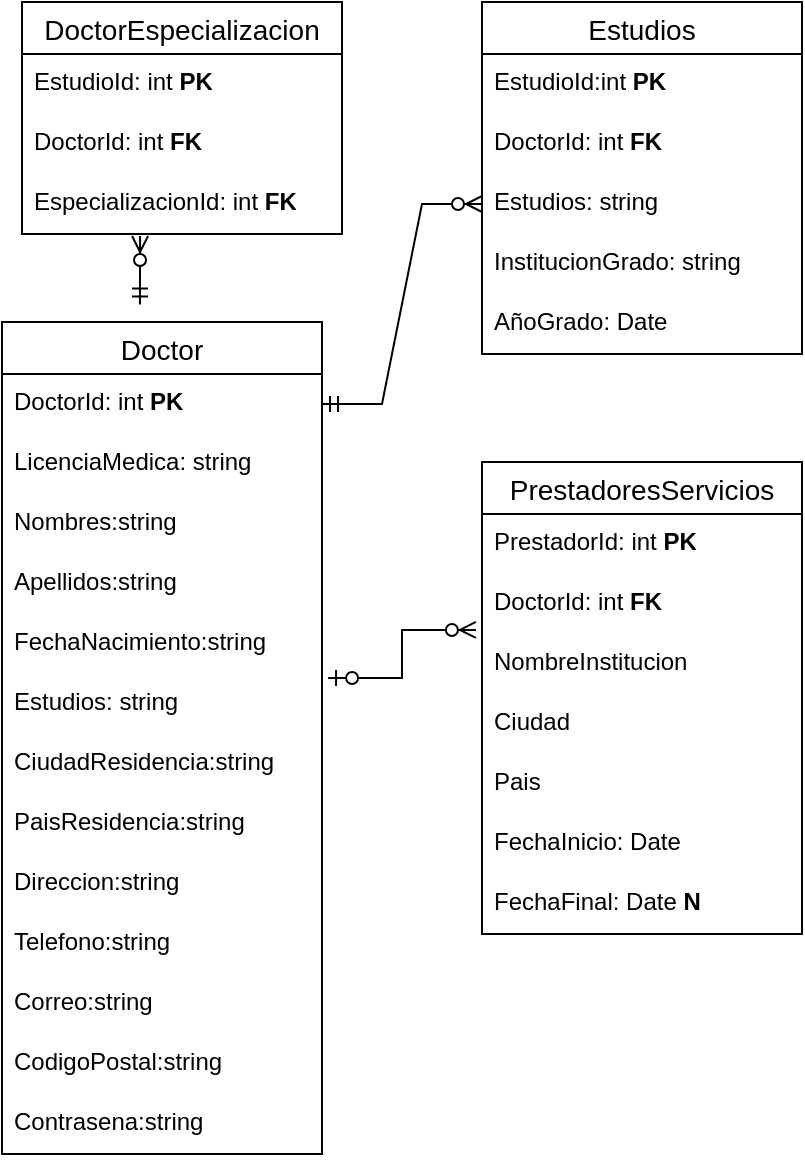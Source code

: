 <mxfile version="21.2.1" type="github">
  <diagram name="Página-1" id="pSOZWiFcLK-jRT-I9Wxa">
    <mxGraphModel dx="436" dy="476" grid="1" gridSize="10" guides="1" tooltips="1" connect="1" arrows="1" fold="1" page="1" pageScale="1" pageWidth="827" pageHeight="1169" math="0" shadow="0">
      <root>
        <mxCell id="0" />
        <mxCell id="1" parent="0" />
        <mxCell id="Kc0MogDfmRI-tjZ8E_rs-9" value="Doctor" style="swimlane;fontStyle=0;childLayout=stackLayout;horizontal=1;startSize=26;horizontalStack=0;resizeParent=1;resizeParentMax=0;resizeLast=0;collapsible=1;marginBottom=0;align=center;fontSize=14;" parent="1" vertex="1">
          <mxGeometry x="40" y="200" width="160" height="416" as="geometry" />
        </mxCell>
        <mxCell id="Kc0MogDfmRI-tjZ8E_rs-10" value="DoctorId: int &lt;b&gt;PK&lt;/b&gt;" style="text;strokeColor=none;fillColor=none;spacingLeft=4;spacingRight=4;overflow=hidden;rotatable=0;points=[[0,0.5],[1,0.5]];portConstraint=eastwest;fontSize=12;whiteSpace=wrap;html=1;" parent="Kc0MogDfmRI-tjZ8E_rs-9" vertex="1">
          <mxGeometry y="26" width="160" height="30" as="geometry" />
        </mxCell>
        <mxCell id="Kc0MogDfmRI-tjZ8E_rs-11" value="LicenciaMedica: string" style="text;strokeColor=none;fillColor=none;spacingLeft=4;spacingRight=4;overflow=hidden;rotatable=0;points=[[0,0.5],[1,0.5]];portConstraint=eastwest;fontSize=12;whiteSpace=wrap;html=1;" parent="Kc0MogDfmRI-tjZ8E_rs-9" vertex="1">
          <mxGeometry y="56" width="160" height="30" as="geometry" />
        </mxCell>
        <mxCell id="teaXa8f3EPX4uL2JQlXM-2" value="Nombres:string" style="text;strokeColor=none;fillColor=none;spacingLeft=4;spacingRight=4;overflow=hidden;rotatable=0;points=[[0,0.5],[1,0.5]];portConstraint=eastwest;fontSize=12;whiteSpace=wrap;html=1;" vertex="1" parent="Kc0MogDfmRI-tjZ8E_rs-9">
          <mxGeometry y="86" width="160" height="30" as="geometry" />
        </mxCell>
        <mxCell id="teaXa8f3EPX4uL2JQlXM-3" value="Apellidos:string" style="text;strokeColor=none;fillColor=none;spacingLeft=4;spacingRight=4;overflow=hidden;rotatable=0;points=[[0,0.5],[1,0.5]];portConstraint=eastwest;fontSize=12;whiteSpace=wrap;html=1;" vertex="1" parent="Kc0MogDfmRI-tjZ8E_rs-9">
          <mxGeometry y="116" width="160" height="30" as="geometry" />
        </mxCell>
        <mxCell id="teaXa8f3EPX4uL2JQlXM-11" value="FechaNacimiento:string" style="text;strokeColor=none;fillColor=none;spacingLeft=4;spacingRight=4;overflow=hidden;rotatable=0;points=[[0,0.5],[1,0.5]];portConstraint=eastwest;fontSize=12;whiteSpace=wrap;html=1;" vertex="1" parent="Kc0MogDfmRI-tjZ8E_rs-9">
          <mxGeometry y="146" width="160" height="30" as="geometry" />
        </mxCell>
        <mxCell id="Kc0MogDfmRI-tjZ8E_rs-12" value="Estudios: string" style="text;strokeColor=none;fillColor=none;spacingLeft=4;spacingRight=4;overflow=hidden;rotatable=0;points=[[0,0.5],[1,0.5]];portConstraint=eastwest;fontSize=12;whiteSpace=wrap;html=1;" parent="Kc0MogDfmRI-tjZ8E_rs-9" vertex="1">
          <mxGeometry y="176" width="160" height="30" as="geometry" />
        </mxCell>
        <mxCell id="teaXa8f3EPX4uL2JQlXM-4" value="CiudadResidencia:string" style="text;strokeColor=none;fillColor=none;spacingLeft=4;spacingRight=4;overflow=hidden;rotatable=0;points=[[0,0.5],[1,0.5]];portConstraint=eastwest;fontSize=12;whiteSpace=wrap;html=1;" vertex="1" parent="Kc0MogDfmRI-tjZ8E_rs-9">
          <mxGeometry y="206" width="160" height="30" as="geometry" />
        </mxCell>
        <mxCell id="teaXa8f3EPX4uL2JQlXM-5" value="PaisResidencia:string" style="text;strokeColor=none;fillColor=none;spacingLeft=4;spacingRight=4;overflow=hidden;rotatable=0;points=[[0,0.5],[1,0.5]];portConstraint=eastwest;fontSize=12;whiteSpace=wrap;html=1;" vertex="1" parent="Kc0MogDfmRI-tjZ8E_rs-9">
          <mxGeometry y="236" width="160" height="30" as="geometry" />
        </mxCell>
        <mxCell id="teaXa8f3EPX4uL2JQlXM-6" value="Direccion:string" style="text;strokeColor=none;fillColor=none;spacingLeft=4;spacingRight=4;overflow=hidden;rotatable=0;points=[[0,0.5],[1,0.5]];portConstraint=eastwest;fontSize=12;whiteSpace=wrap;html=1;" vertex="1" parent="Kc0MogDfmRI-tjZ8E_rs-9">
          <mxGeometry y="266" width="160" height="30" as="geometry" />
        </mxCell>
        <mxCell id="teaXa8f3EPX4uL2JQlXM-7" value="Telefono:string" style="text;strokeColor=none;fillColor=none;spacingLeft=4;spacingRight=4;overflow=hidden;rotatable=0;points=[[0,0.5],[1,0.5]];portConstraint=eastwest;fontSize=12;whiteSpace=wrap;html=1;" vertex="1" parent="Kc0MogDfmRI-tjZ8E_rs-9">
          <mxGeometry y="296" width="160" height="30" as="geometry" />
        </mxCell>
        <mxCell id="teaXa8f3EPX4uL2JQlXM-8" value="Correo:string" style="text;strokeColor=none;fillColor=none;spacingLeft=4;spacingRight=4;overflow=hidden;rotatable=0;points=[[0,0.5],[1,0.5]];portConstraint=eastwest;fontSize=12;whiteSpace=wrap;html=1;" vertex="1" parent="Kc0MogDfmRI-tjZ8E_rs-9">
          <mxGeometry y="326" width="160" height="30" as="geometry" />
        </mxCell>
        <mxCell id="teaXa8f3EPX4uL2JQlXM-9" value="CodigoPostal:string" style="text;strokeColor=none;fillColor=none;spacingLeft=4;spacingRight=4;overflow=hidden;rotatable=0;points=[[0,0.5],[1,0.5]];portConstraint=eastwest;fontSize=12;whiteSpace=wrap;html=1;" vertex="1" parent="Kc0MogDfmRI-tjZ8E_rs-9">
          <mxGeometry y="356" width="160" height="30" as="geometry" />
        </mxCell>
        <mxCell id="teaXa8f3EPX4uL2JQlXM-10" value="Contrasena:string" style="text;strokeColor=none;fillColor=none;spacingLeft=4;spacingRight=4;overflow=hidden;rotatable=0;points=[[0,0.5],[1,0.5]];portConstraint=eastwest;fontSize=12;whiteSpace=wrap;html=1;" vertex="1" parent="Kc0MogDfmRI-tjZ8E_rs-9">
          <mxGeometry y="386" width="160" height="30" as="geometry" />
        </mxCell>
        <mxCell id="Kc0MogDfmRI-tjZ8E_rs-29" value="DoctorEspecializacion" style="swimlane;fontStyle=0;childLayout=stackLayout;horizontal=1;startSize=26;horizontalStack=0;resizeParent=1;resizeParentMax=0;resizeLast=0;collapsible=1;marginBottom=0;align=center;fontSize=14;" parent="1" vertex="1">
          <mxGeometry x="50" y="40" width="160" height="116" as="geometry" />
        </mxCell>
        <mxCell id="Kc0MogDfmRI-tjZ8E_rs-30" value="EstudioId: int &lt;b&gt;PK&lt;/b&gt;" style="text;strokeColor=none;fillColor=none;spacingLeft=4;spacingRight=4;overflow=hidden;rotatable=0;points=[[0,0.5],[1,0.5]];portConstraint=eastwest;fontSize=12;whiteSpace=wrap;html=1;" parent="Kc0MogDfmRI-tjZ8E_rs-29" vertex="1">
          <mxGeometry y="26" width="160" height="30" as="geometry" />
        </mxCell>
        <mxCell id="Kc0MogDfmRI-tjZ8E_rs-31" value="DoctorId: int &lt;b&gt;FK&lt;/b&gt;" style="text;strokeColor=none;fillColor=none;spacingLeft=4;spacingRight=4;overflow=hidden;rotatable=0;points=[[0,0.5],[1,0.5]];portConstraint=eastwest;fontSize=12;whiteSpace=wrap;html=1;" parent="Kc0MogDfmRI-tjZ8E_rs-29" vertex="1">
          <mxGeometry y="56" width="160" height="30" as="geometry" />
        </mxCell>
        <mxCell id="Kc0MogDfmRI-tjZ8E_rs-32" value="EspecializacionId: int &lt;b&gt;FK&lt;/b&gt;" style="text;strokeColor=none;fillColor=none;spacingLeft=4;spacingRight=4;overflow=hidden;rotatable=0;points=[[0,0.5],[1,0.5]];portConstraint=eastwest;fontSize=12;whiteSpace=wrap;html=1;" parent="Kc0MogDfmRI-tjZ8E_rs-29" vertex="1">
          <mxGeometry y="86" width="160" height="30" as="geometry" />
        </mxCell>
        <mxCell id="Kc0MogDfmRI-tjZ8E_rs-33" value="Estudios" style="swimlane;fontStyle=0;childLayout=stackLayout;horizontal=1;startSize=26;horizontalStack=0;resizeParent=1;resizeParentMax=0;resizeLast=0;collapsible=1;marginBottom=0;align=center;fontSize=14;" parent="1" vertex="1">
          <mxGeometry x="280" y="40" width="160" height="176" as="geometry" />
        </mxCell>
        <mxCell id="Kc0MogDfmRI-tjZ8E_rs-34" value="EstudioId:int &lt;b&gt;PK&lt;/b&gt;" style="text;strokeColor=none;fillColor=none;spacingLeft=4;spacingRight=4;overflow=hidden;rotatable=0;points=[[0,0.5],[1,0.5]];portConstraint=eastwest;fontSize=12;whiteSpace=wrap;html=1;" parent="Kc0MogDfmRI-tjZ8E_rs-33" vertex="1">
          <mxGeometry y="26" width="160" height="30" as="geometry" />
        </mxCell>
        <mxCell id="Kc0MogDfmRI-tjZ8E_rs-35" value="DoctorId: int &lt;b&gt;FK&lt;/b&gt;" style="text;strokeColor=none;fillColor=none;spacingLeft=4;spacingRight=4;overflow=hidden;rotatable=0;points=[[0,0.5],[1,0.5]];portConstraint=eastwest;fontSize=12;whiteSpace=wrap;html=1;" parent="Kc0MogDfmRI-tjZ8E_rs-33" vertex="1">
          <mxGeometry y="56" width="160" height="30" as="geometry" />
        </mxCell>
        <mxCell id="Kc0MogDfmRI-tjZ8E_rs-36" value="Estudios: string" style="text;strokeColor=none;fillColor=none;spacingLeft=4;spacingRight=4;overflow=hidden;rotatable=0;points=[[0,0.5],[1,0.5]];portConstraint=eastwest;fontSize=12;whiteSpace=wrap;html=1;" parent="Kc0MogDfmRI-tjZ8E_rs-33" vertex="1">
          <mxGeometry y="86" width="160" height="30" as="geometry" />
        </mxCell>
        <mxCell id="vZkZtLI4cQMyui6_1O6a-7" value="InstitucionGrado: string" style="text;strokeColor=none;fillColor=none;spacingLeft=4;spacingRight=4;overflow=hidden;rotatable=0;points=[[0,0.5],[1,0.5]];portConstraint=eastwest;fontSize=12;whiteSpace=wrap;html=1;" parent="Kc0MogDfmRI-tjZ8E_rs-33" vertex="1">
          <mxGeometry y="116" width="160" height="30" as="geometry" />
        </mxCell>
        <mxCell id="vZkZtLI4cQMyui6_1O6a-8" value="AñoGrado: Date" style="text;strokeColor=none;fillColor=none;spacingLeft=4;spacingRight=4;overflow=hidden;rotatable=0;points=[[0,0.5],[1,0.5]];portConstraint=eastwest;fontSize=12;whiteSpace=wrap;html=1;" parent="Kc0MogDfmRI-tjZ8E_rs-33" vertex="1">
          <mxGeometry y="146" width="160" height="30" as="geometry" />
        </mxCell>
        <mxCell id="vZkZtLI4cQMyui6_1O6a-6" value="" style="fontSize=12;html=1;endArrow=ERzeroToMany;startArrow=ERmandOne;rounded=0;entryX=0.369;entryY=1.033;entryDx=0;entryDy=0;entryPerimeter=0;exitX=0.431;exitY=-0.021;exitDx=0;exitDy=0;exitPerimeter=0;" parent="1" target="Kc0MogDfmRI-tjZ8E_rs-32" edge="1" source="Kc0MogDfmRI-tjZ8E_rs-9">
          <mxGeometry width="100" height="100" relative="1" as="geometry">
            <mxPoint x="409" y="200" as="sourcePoint" />
            <mxPoint x="510" y="140" as="targetPoint" />
          </mxGeometry>
        </mxCell>
        <mxCell id="vZkZtLI4cQMyui6_1O6a-9" value="" style="edgeStyle=entityRelationEdgeStyle;fontSize=12;html=1;endArrow=ERzeroToMany;startArrow=ERmandOne;rounded=0;exitX=1;exitY=0.5;exitDx=0;exitDy=0;entryX=0;entryY=0.5;entryDx=0;entryDy=0;" parent="1" source="Kc0MogDfmRI-tjZ8E_rs-10" target="Kc0MogDfmRI-tjZ8E_rs-36" edge="1">
          <mxGeometry width="100" height="100" relative="1" as="geometry">
            <mxPoint x="510" y="240" as="sourcePoint" />
            <mxPoint x="610" y="140" as="targetPoint" />
          </mxGeometry>
        </mxCell>
        <mxCell id="vZkZtLI4cQMyui6_1O6a-10" value="PrestadoresServicios" style="swimlane;fontStyle=0;childLayout=stackLayout;horizontal=1;startSize=26;horizontalStack=0;resizeParent=1;resizeParentMax=0;resizeLast=0;collapsible=1;marginBottom=0;align=center;fontSize=14;" parent="1" vertex="1">
          <mxGeometry x="280" y="270" width="160" height="236" as="geometry" />
        </mxCell>
        <mxCell id="vZkZtLI4cQMyui6_1O6a-11" value="PrestadorId: int &lt;b&gt;PK&lt;/b&gt;" style="text;strokeColor=none;fillColor=none;spacingLeft=4;spacingRight=4;overflow=hidden;rotatable=0;points=[[0,0.5],[1,0.5]];portConstraint=eastwest;fontSize=12;whiteSpace=wrap;html=1;" parent="vZkZtLI4cQMyui6_1O6a-10" vertex="1">
          <mxGeometry y="26" width="160" height="30" as="geometry" />
        </mxCell>
        <mxCell id="vZkZtLI4cQMyui6_1O6a-12" value="DoctorId: int &lt;b&gt;FK&lt;br&gt;&lt;br&gt;&lt;/b&gt;" style="text;strokeColor=none;fillColor=none;spacingLeft=4;spacingRight=4;overflow=hidden;rotatable=0;points=[[0,0.5],[1,0.5]];portConstraint=eastwest;fontSize=12;whiteSpace=wrap;html=1;" parent="vZkZtLI4cQMyui6_1O6a-10" vertex="1">
          <mxGeometry y="56" width="160" height="30" as="geometry" />
        </mxCell>
        <mxCell id="vZkZtLI4cQMyui6_1O6a-13" value="NombreInstitucion" style="text;strokeColor=none;fillColor=none;spacingLeft=4;spacingRight=4;overflow=hidden;rotatable=0;points=[[0,0.5],[1,0.5]];portConstraint=eastwest;fontSize=12;whiteSpace=wrap;html=1;" parent="vZkZtLI4cQMyui6_1O6a-10" vertex="1">
          <mxGeometry y="86" width="160" height="30" as="geometry" />
        </mxCell>
        <mxCell id="vZkZtLI4cQMyui6_1O6a-14" value="Ciudad" style="text;strokeColor=none;fillColor=none;spacingLeft=4;spacingRight=4;overflow=hidden;rotatable=0;points=[[0,0.5],[1,0.5]];portConstraint=eastwest;fontSize=12;whiteSpace=wrap;html=1;" parent="vZkZtLI4cQMyui6_1O6a-10" vertex="1">
          <mxGeometry y="116" width="160" height="30" as="geometry" />
        </mxCell>
        <mxCell id="vZkZtLI4cQMyui6_1O6a-15" value="Pais" style="text;strokeColor=none;fillColor=none;spacingLeft=4;spacingRight=4;overflow=hidden;rotatable=0;points=[[0,0.5],[1,0.5]];portConstraint=eastwest;fontSize=12;whiteSpace=wrap;html=1;" parent="vZkZtLI4cQMyui6_1O6a-10" vertex="1">
          <mxGeometry y="146" width="160" height="30" as="geometry" />
        </mxCell>
        <mxCell id="vZkZtLI4cQMyui6_1O6a-16" value="FechaInicio: Date" style="text;strokeColor=none;fillColor=none;spacingLeft=4;spacingRight=4;overflow=hidden;rotatable=0;points=[[0,0.5],[1,0.5]];portConstraint=eastwest;fontSize=12;whiteSpace=wrap;html=1;" parent="vZkZtLI4cQMyui6_1O6a-10" vertex="1">
          <mxGeometry y="176" width="160" height="30" as="geometry" />
        </mxCell>
        <mxCell id="vZkZtLI4cQMyui6_1O6a-17" value="FechaFinal: Date &lt;b&gt;N&lt;/b&gt;" style="text;strokeColor=none;fillColor=none;spacingLeft=4;spacingRight=4;overflow=hidden;rotatable=0;points=[[0,0.5],[1,0.5]];portConstraint=eastwest;fontSize=12;whiteSpace=wrap;html=1;" parent="vZkZtLI4cQMyui6_1O6a-10" vertex="1">
          <mxGeometry y="206" width="160" height="30" as="geometry" />
        </mxCell>
        <mxCell id="vZkZtLI4cQMyui6_1O6a-18" value="" style="fontSize=12;html=1;endArrow=ERzeroToMany;startArrow=ERzeroToOne;rounded=0;entryX=-0.019;entryY=0.933;entryDx=0;entryDy=0;entryPerimeter=0;exitX=1.019;exitY=0.067;exitDx=0;exitDy=0;exitPerimeter=0;edgeStyle=orthogonalEdgeStyle;" parent="1" source="Kc0MogDfmRI-tjZ8E_rs-12" target="vZkZtLI4cQMyui6_1O6a-12" edge="1">
          <mxGeometry width="100" height="100" relative="1" as="geometry">
            <mxPoint x="410" y="420" as="sourcePoint" />
            <mxPoint x="510" y="320" as="targetPoint" />
          </mxGeometry>
        </mxCell>
      </root>
    </mxGraphModel>
  </diagram>
</mxfile>
